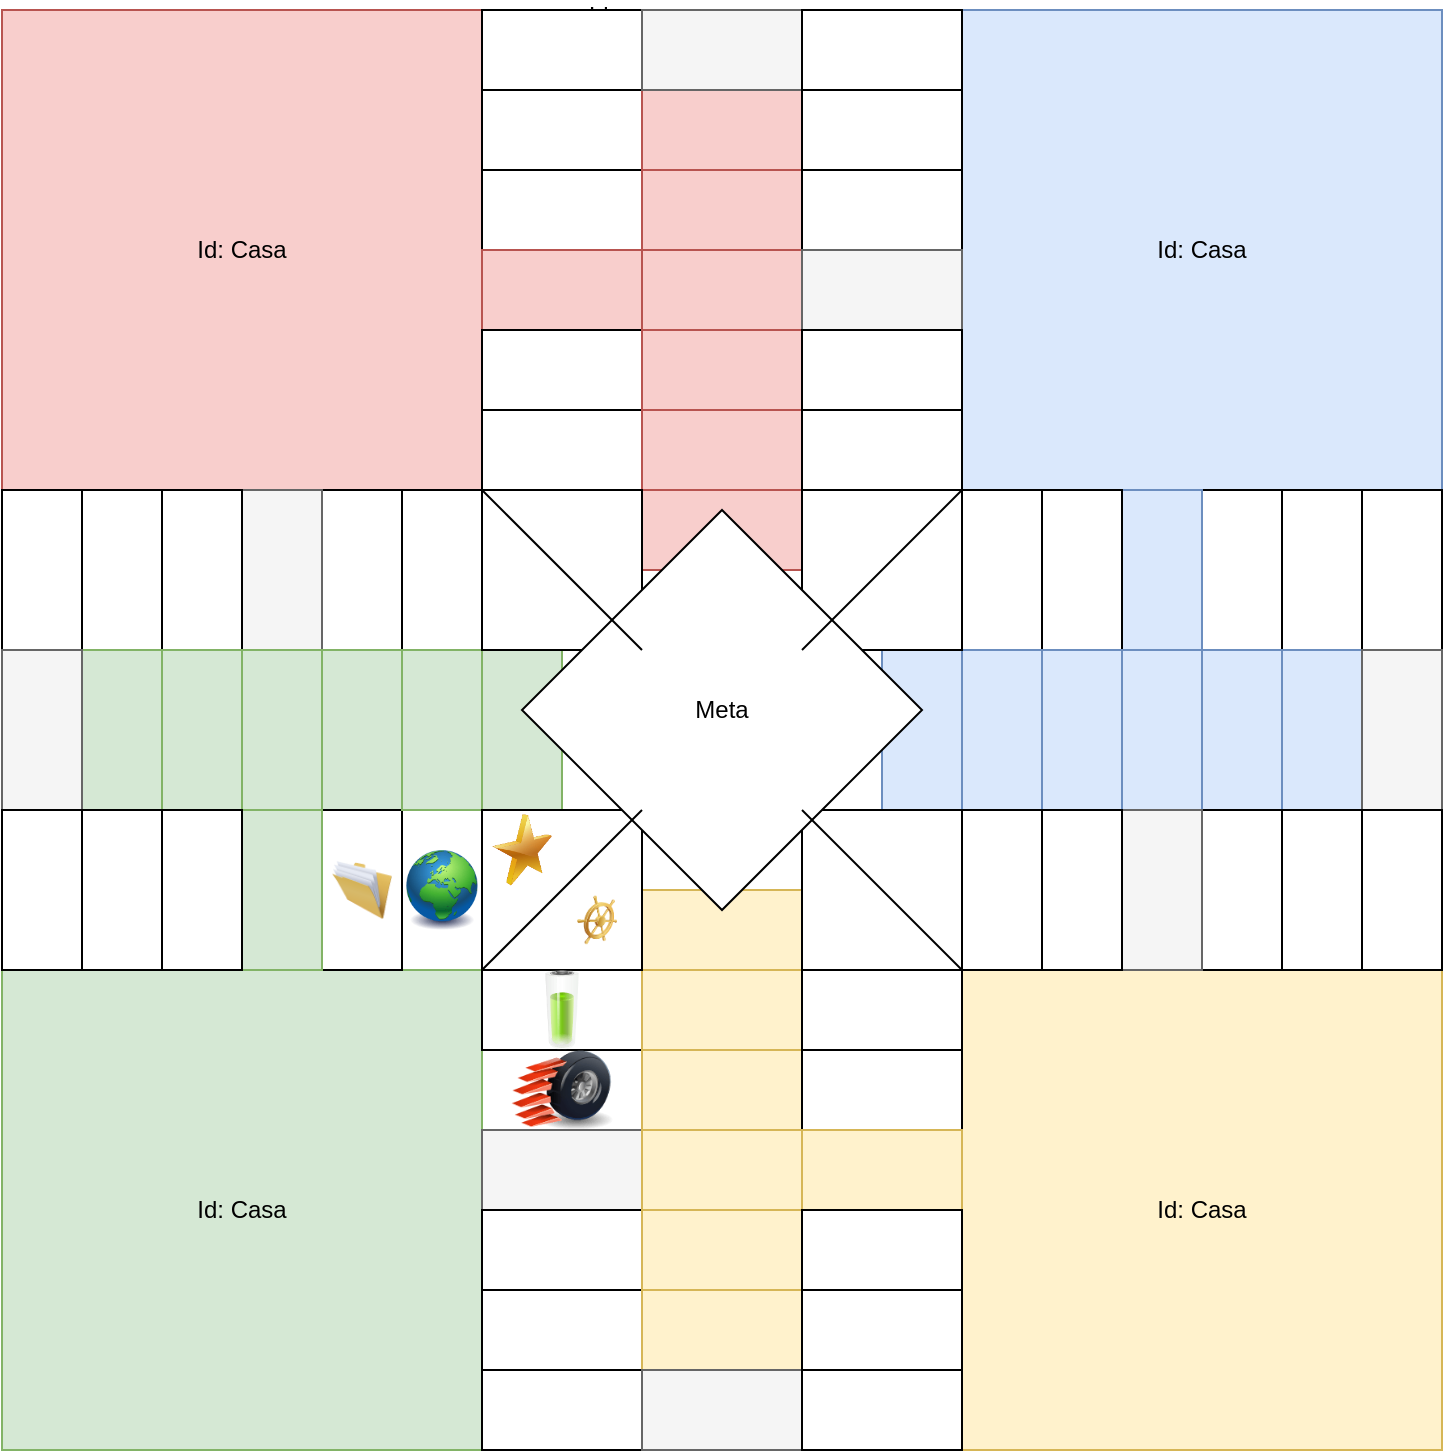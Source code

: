 <mxfile version="12.9.3" type="device"><diagram id="-DfSjUFf_TB5gH_5wYcO" name="Page-1"><mxGraphModel dx="1426" dy="794" grid="1" gridSize="10" guides="1" tooltips="1" connect="1" arrows="1" fold="1" page="1" pageScale="1" pageWidth="850" pageHeight="1100" math="0" shadow="0"><root><mxCell id="0"/><mxCell id="1" parent="0"/><mxCell id="UOg90cspTJbYKnHVNOwC-1" value="" style="whiteSpace=wrap;html=1;aspect=fixed;" vertex="1" parent="1"><mxGeometry x="80" y="80" width="720" height="720" as="geometry"/></mxCell><mxCell id="UOg90cspTJbYKnHVNOwC-2" value="Id: Tablero" style="text;html=1;strokeColor=none;fillColor=none;align=center;verticalAlign=middle;whiteSpace=wrap;rounded=0;" vertex="1" parent="1"><mxGeometry x="360" y="80" width="40" height="20" as="geometry"/></mxCell><mxCell id="UOg90cspTJbYKnHVNOwC-3" value="Id: Casa" style="whiteSpace=wrap;html=1;aspect=fixed;fillColor=#f8cecc;strokeColor=#b85450;" vertex="1" parent="1"><mxGeometry x="80" y="80" width="240" height="240" as="geometry"/></mxCell><mxCell id="UOg90cspTJbYKnHVNOwC-4" value="Id: Casa" style="whiteSpace=wrap;html=1;aspect=fixed;fillColor=#dae8fc;strokeColor=#6c8ebf;" vertex="1" parent="1"><mxGeometry x="560" y="80" width="240" height="240" as="geometry"/></mxCell><mxCell id="UOg90cspTJbYKnHVNOwC-5" value="Id: Casa" style="whiteSpace=wrap;html=1;aspect=fixed;fillColor=#fff2cc;strokeColor=#d6b656;" vertex="1" parent="1"><mxGeometry x="560" y="560" width="240" height="240" as="geometry"/></mxCell><mxCell id="UOg90cspTJbYKnHVNOwC-6" value="Id: Casa" style="whiteSpace=wrap;html=1;aspect=fixed;fillColor=#d5e8d4;strokeColor=#82b366;" vertex="1" parent="1"><mxGeometry x="80" y="560" width="240" height="240" as="geometry"/></mxCell><mxCell id="UOg90cspTJbYKnHVNOwC-8" value="" style="endArrow=none;html=1;entryX=1;entryY=0;entryDx=0;entryDy=0;exitX=0;exitY=1;exitDx=0;exitDy=0;" edge="1" parent="1" source="UOg90cspTJbYKnHVNOwC-7" target="UOg90cspTJbYKnHVNOwC-7"><mxGeometry width="50" height="50" relative="1" as="geometry"><mxPoint x="410" y="450" as="sourcePoint"/><mxPoint x="460" y="400" as="targetPoint"/></mxGeometry></mxCell><mxCell id="UOg90cspTJbYKnHVNOwC-9" value="" style="endArrow=none;html=1;entryX=0;entryY=0;entryDx=0;entryDy=0;exitX=1;exitY=1;exitDx=0;exitDy=0;" edge="1" parent="1" source="UOg90cspTJbYKnHVNOwC-7" target="UOg90cspTJbYKnHVNOwC-7"><mxGeometry width="50" height="50" relative="1" as="geometry"><mxPoint x="410" y="450" as="sourcePoint"/><mxPoint x="460" y="400" as="targetPoint"/></mxGeometry></mxCell><mxCell id="UOg90cspTJbYKnHVNOwC-11" value="META" style="text;html=1;align=center;verticalAlign=middle;resizable=0;points=[];labelBackgroundColor=#ffffff;" vertex="1" connectable="0" parent="UOg90cspTJbYKnHVNOwC-9"><mxGeometry x="-0.06" y="1" relative="1" as="geometry"><mxPoint x="-2.62" y="-64.04" as="offset"/></mxGeometry></mxCell><mxCell id="UOg90cspTJbYKnHVNOwC-13" value="" style="rounded=0;whiteSpace=wrap;html=1;" vertex="1" parent="1"><mxGeometry x="320" y="80" width="80" height="40" as="geometry"/></mxCell><mxCell id="UOg90cspTJbYKnHVNOwC-14" value="" style="rounded=0;whiteSpace=wrap;html=1;" vertex="1" parent="1"><mxGeometry x="320" y="120" width="80" height="40" as="geometry"/></mxCell><mxCell id="UOg90cspTJbYKnHVNOwC-15" value="" style="rounded=0;whiteSpace=wrap;html=1;" vertex="1" parent="1"><mxGeometry x="320" y="160" width="80" height="40" as="geometry"/></mxCell><mxCell id="UOg90cspTJbYKnHVNOwC-16" value="" style="rounded=0;whiteSpace=wrap;html=1;fillColor=#f8cecc;strokeColor=#b85450;" vertex="1" parent="1"><mxGeometry x="320" y="200" width="80" height="40" as="geometry"/></mxCell><mxCell id="UOg90cspTJbYKnHVNOwC-17" value="" style="rounded=0;whiteSpace=wrap;html=1;" vertex="1" parent="1"><mxGeometry x="320" y="240" width="80" height="40" as="geometry"/></mxCell><mxCell id="UOg90cspTJbYKnHVNOwC-18" value="" style="rounded=0;whiteSpace=wrap;html=1;fillColor=#f8cecc;strokeColor=#b85450;" vertex="1" parent="1"><mxGeometry x="400" y="240" width="80" height="40" as="geometry"/></mxCell><mxCell id="UOg90cspTJbYKnHVNOwC-20" value="" style="rounded=0;whiteSpace=wrap;html=1;fillColor=#f8cecc;strokeColor=#b85450;" vertex="1" parent="1"><mxGeometry x="400" y="200" width="80" height="40" as="geometry"/></mxCell><mxCell id="UOg90cspTJbYKnHVNOwC-24" value="" style="rounded=0;whiteSpace=wrap;html=1;fillColor=#f8cecc;strokeColor=#b85450;" vertex="1" parent="1"><mxGeometry x="400" y="160" width="80" height="40" as="geometry"/></mxCell><mxCell id="UOg90cspTJbYKnHVNOwC-25" value="" style="rounded=0;whiteSpace=wrap;html=1;fillColor=#f8cecc;strokeColor=#b85450;" vertex="1" parent="1"><mxGeometry x="400" y="120" width="80" height="40" as="geometry"/></mxCell><mxCell id="UOg90cspTJbYKnHVNOwC-26" value="" style="rounded=0;whiteSpace=wrap;html=1;fillColor=#f5f5f5;strokeColor=#666666;fontColor=#333333;" vertex="1" parent="1"><mxGeometry x="400" y="80" width="80" height="40" as="geometry"/></mxCell><mxCell id="UOg90cspTJbYKnHVNOwC-27" value="" style="rounded=0;whiteSpace=wrap;html=1;" vertex="1" parent="1"><mxGeometry x="480" y="80" width="80" height="40" as="geometry"/></mxCell><mxCell id="UOg90cspTJbYKnHVNOwC-28" value="" style="rounded=0;whiteSpace=wrap;html=1;" vertex="1" parent="1"><mxGeometry x="480" y="120" width="80" height="40" as="geometry"/></mxCell><mxCell id="UOg90cspTJbYKnHVNOwC-29" value="" style="rounded=0;whiteSpace=wrap;html=1;" vertex="1" parent="1"><mxGeometry x="480" y="160" width="80" height="40" as="geometry"/></mxCell><mxCell id="UOg90cspTJbYKnHVNOwC-30" value="" style="rounded=0;whiteSpace=wrap;html=1;fillColor=#f5f5f5;strokeColor=#666666;fontColor=#333333;" vertex="1" parent="1"><mxGeometry x="480" y="200" width="80" height="40" as="geometry"/></mxCell><mxCell id="UOg90cspTJbYKnHVNOwC-31" value="" style="rounded=0;whiteSpace=wrap;html=1;" vertex="1" parent="1"><mxGeometry x="480" y="240" width="80" height="40" as="geometry"/></mxCell><mxCell id="UOg90cspTJbYKnHVNOwC-33" value="" style="rounded=0;whiteSpace=wrap;html=1;rotation=-90;" vertex="1" parent="1"><mxGeometry x="220" y="340" width="80" height="40" as="geometry"/></mxCell><mxCell id="UOg90cspTJbYKnHVNOwC-21" value="" style="rounded=0;whiteSpace=wrap;html=1;" vertex="1" parent="1"><mxGeometry x="320" y="280" width="80" height="40" as="geometry"/></mxCell><mxCell id="UOg90cspTJbYKnHVNOwC-19" value="" style="rounded=0;whiteSpace=wrap;html=1;fillColor=#f8cecc;strokeColor=#b85450;" vertex="1" parent="1"><mxGeometry x="400" y="280" width="80" height="40" as="geometry"/></mxCell><mxCell id="UOg90cspTJbYKnHVNOwC-40" value="" style="rounded=0;whiteSpace=wrap;html=1;rotation=-90;fillColor=#f5f5f5;strokeColor=#666666;fontColor=#333333;" vertex="1" parent="1"><mxGeometry x="180" y="340" width="80" height="40" as="geometry"/></mxCell><mxCell id="UOg90cspTJbYKnHVNOwC-41" value="" style="rounded=0;whiteSpace=wrap;html=1;rotation=-90;" vertex="1" parent="1"><mxGeometry x="140" y="340" width="80" height="40" as="geometry"/></mxCell><mxCell id="UOg90cspTJbYKnHVNOwC-42" value="" style="rounded=0;whiteSpace=wrap;html=1;rotation=-90;" vertex="1" parent="1"><mxGeometry x="100" y="340" width="80" height="40" as="geometry"/></mxCell><mxCell id="UOg90cspTJbYKnHVNOwC-43" value="" style="rounded=0;whiteSpace=wrap;html=1;rotation=-90;" vertex="1" parent="1"><mxGeometry x="60" y="340" width="80" height="40" as="geometry"/></mxCell><mxCell id="UOg90cspTJbYKnHVNOwC-44" value="" style="rounded=0;whiteSpace=wrap;html=1;rotation=-90;fillColor=#d5e8d4;strokeColor=#82b366;" vertex="1" parent="1"><mxGeometry x="220" y="420" width="80" height="40" as="geometry"/></mxCell><mxCell id="UOg90cspTJbYKnHVNOwC-45" value="" style="rounded=0;whiteSpace=wrap;html=1;rotation=-90;fillColor=#d5e8d4;strokeColor=#82b366;" vertex="1" parent="1"><mxGeometry x="180" y="420" width="80" height="40" as="geometry"/></mxCell><mxCell id="UOg90cspTJbYKnHVNOwC-46" value="" style="rounded=0;whiteSpace=wrap;html=1;rotation=-90;fillColor=#d5e8d4;strokeColor=#82b366;" vertex="1" parent="1"><mxGeometry x="140" y="420" width="80" height="40" as="geometry"/></mxCell><mxCell id="UOg90cspTJbYKnHVNOwC-47" value="" style="rounded=0;whiteSpace=wrap;html=1;rotation=-90;fillColor=#d5e8d4;strokeColor=#82b366;" vertex="1" parent="1"><mxGeometry x="100" y="420" width="80" height="40" as="geometry"/></mxCell><mxCell id="UOg90cspTJbYKnHVNOwC-48" value="" style="rounded=0;whiteSpace=wrap;html=1;rotation=-90;fillColor=#f5f5f5;strokeColor=#666666;fontColor=#333333;" vertex="1" parent="1"><mxGeometry x="60" y="420" width="80" height="40" as="geometry"/></mxCell><mxCell id="UOg90cspTJbYKnHVNOwC-49" value="" style="rounded=0;whiteSpace=wrap;html=1;rotation=-90;" vertex="1" parent="1"><mxGeometry x="220" y="500" width="80" height="40" as="geometry"/></mxCell><mxCell id="UOg90cspTJbYKnHVNOwC-50" value="" style="rounded=0;whiteSpace=wrap;html=1;rotation=-90;fillColor=#d5e8d4;strokeColor=#82b366;" vertex="1" parent="1"><mxGeometry x="180" y="500" width="80" height="40" as="geometry"/></mxCell><mxCell id="UOg90cspTJbYKnHVNOwC-51" value="" style="rounded=0;whiteSpace=wrap;html=1;rotation=-90;" vertex="1" parent="1"><mxGeometry x="140" y="500" width="80" height="40" as="geometry"/></mxCell><mxCell id="UOg90cspTJbYKnHVNOwC-52" value="" style="rounded=0;whiteSpace=wrap;html=1;rotation=-90;" vertex="1" parent="1"><mxGeometry x="100" y="500" width="80" height="40" as="geometry"/></mxCell><mxCell id="UOg90cspTJbYKnHVNOwC-53" value="" style="rounded=0;whiteSpace=wrap;html=1;rotation=-90;" vertex="1" parent="1"><mxGeometry x="60" y="500" width="80" height="40" as="geometry"/></mxCell><mxCell id="UOg90cspTJbYKnHVNOwC-55" value="" style="rounded=0;whiteSpace=wrap;html=1;" vertex="1" parent="1"><mxGeometry x="480" y="280" width="80" height="40" as="geometry"/></mxCell><mxCell id="UOg90cspTJbYKnHVNOwC-57" value="" style="rounded=0;whiteSpace=wrap;html=1;rotation=-90;" vertex="1" parent="1"><mxGeometry x="260" y="340" width="80" height="40" as="geometry"/></mxCell><mxCell id="UOg90cspTJbYKnHVNOwC-58" value="" style="rounded=0;whiteSpace=wrap;html=1;rotation=-90;fillColor=#d5e8d4;strokeColor=#82b366;" vertex="1" parent="1"><mxGeometry x="260" y="420" width="80" height="40" as="geometry"/></mxCell><mxCell id="UOg90cspTJbYKnHVNOwC-59" value="" style="image;html=1;labelBackgroundColor=#ffffff;image=img/lib/clip_art/general/Earth_globe_128x128.png;fontFamily=Helvetica;fontSize=12;fontColor=#000000;align=center;strokeColor=#000000;fillColor=#ffffff;" vertex="1" parent="1"><mxGeometry x="260" y="500" width="80" height="40" as="geometry"/></mxCell><mxCell id="UOg90cspTJbYKnHVNOwC-60" value="" style="rounded=0;whiteSpace=wrap;html=1;rotation=-90;fillColor=#d5e8d4;strokeColor=#82b366;" vertex="1" parent="1"><mxGeometry x="300" y="420" width="80" height="40" as="geometry"/></mxCell><mxCell id="UOg90cspTJbYKnHVNOwC-62" value="" style="rounded=0;whiteSpace=wrap;html=1;fillColor=#f8cecc;strokeColor=#b85450;" vertex="1" parent="1"><mxGeometry x="400" y="320" width="80" height="40" as="geometry"/></mxCell><mxCell id="UOg90cspTJbYKnHVNOwC-63" value="" style="rounded=0;whiteSpace=wrap;html=1;rotation=-90;" vertex="1" parent="1"><mxGeometry x="700" y="340" width="80" height="40" as="geometry"/></mxCell><mxCell id="UOg90cspTJbYKnHVNOwC-64" value="" style="rounded=0;whiteSpace=wrap;html=1;rotation=-90;" vertex="1" parent="1"><mxGeometry x="660" y="340" width="80" height="40" as="geometry"/></mxCell><mxCell id="UOg90cspTJbYKnHVNOwC-65" value="" style="rounded=0;whiteSpace=wrap;html=1;rotation=-90;fillColor=#dae8fc;strokeColor=#6c8ebf;" vertex="1" parent="1"><mxGeometry x="620" y="340" width="80" height="40" as="geometry"/></mxCell><mxCell id="UOg90cspTJbYKnHVNOwC-66" value="" style="rounded=0;whiteSpace=wrap;html=1;rotation=-90;" vertex="1" parent="1"><mxGeometry x="580" y="340" width="80" height="40" as="geometry"/></mxCell><mxCell id="UOg90cspTJbYKnHVNOwC-67" value="" style="rounded=0;whiteSpace=wrap;html=1;rotation=-90;" vertex="1" parent="1"><mxGeometry x="540" y="340" width="80" height="40" as="geometry"/></mxCell><mxCell id="UOg90cspTJbYKnHVNOwC-68" value="" style="rounded=0;whiteSpace=wrap;html=1;rotation=-90;fillColor=#dae8fc;strokeColor=#6c8ebf;" vertex="1" parent="1"><mxGeometry x="700" y="420" width="80" height="40" as="geometry"/></mxCell><mxCell id="UOg90cspTJbYKnHVNOwC-69" value="" style="rounded=0;whiteSpace=wrap;html=1;rotation=-90;fillColor=#dae8fc;strokeColor=#6c8ebf;" vertex="1" parent="1"><mxGeometry x="660" y="420" width="80" height="40" as="geometry"/></mxCell><mxCell id="UOg90cspTJbYKnHVNOwC-70" value="" style="rounded=0;whiteSpace=wrap;html=1;rotation=-90;fillColor=#dae8fc;strokeColor=#6c8ebf;" vertex="1" parent="1"><mxGeometry x="620" y="420" width="80" height="40" as="geometry"/></mxCell><mxCell id="UOg90cspTJbYKnHVNOwC-71" value="" style="rounded=0;whiteSpace=wrap;html=1;rotation=-90;fillColor=#dae8fc;strokeColor=#6c8ebf;" vertex="1" parent="1"><mxGeometry x="580" y="420" width="80" height="40" as="geometry"/></mxCell><mxCell id="UOg90cspTJbYKnHVNOwC-72" value="" style="rounded=0;whiteSpace=wrap;html=1;rotation=-90;fillColor=#dae8fc;strokeColor=#6c8ebf;" vertex="1" parent="1"><mxGeometry x="540" y="420" width="80" height="40" as="geometry"/></mxCell><mxCell id="UOg90cspTJbYKnHVNOwC-73" value="" style="rounded=0;whiteSpace=wrap;html=1;rotation=-90;" vertex="1" parent="1"><mxGeometry x="700" y="500" width="80" height="40" as="geometry"/></mxCell><mxCell id="UOg90cspTJbYKnHVNOwC-74" value="" style="rounded=0;whiteSpace=wrap;html=1;rotation=-90;" vertex="1" parent="1"><mxGeometry x="660" y="500" width="80" height="40" as="geometry"/></mxCell><mxCell id="UOg90cspTJbYKnHVNOwC-75" value="" style="rounded=0;whiteSpace=wrap;html=1;rotation=-90;fillColor=#f5f5f5;strokeColor=#666666;fontColor=#333333;" vertex="1" parent="1"><mxGeometry x="620" y="500" width="80" height="40" as="geometry"/></mxCell><mxCell id="UOg90cspTJbYKnHVNOwC-76" value="" style="rounded=0;whiteSpace=wrap;html=1;rotation=-90;" vertex="1" parent="1"><mxGeometry x="580" y="500" width="80" height="40" as="geometry"/></mxCell><mxCell id="UOg90cspTJbYKnHVNOwC-77" value="" style="rounded=0;whiteSpace=wrap;html=1;rotation=-90;" vertex="1" parent="1"><mxGeometry x="540" y="500" width="80" height="40" as="geometry"/></mxCell><mxCell id="UOg90cspTJbYKnHVNOwC-78" value="" style="rounded=0;whiteSpace=wrap;html=1;rotation=-90;" vertex="1" parent="1"><mxGeometry x="740" y="340" width="80" height="40" as="geometry"/></mxCell><mxCell id="UOg90cspTJbYKnHVNOwC-79" value="" style="rounded=0;whiteSpace=wrap;html=1;rotation=-90;fillColor=#f5f5f5;strokeColor=#666666;fontColor=#333333;" vertex="1" parent="1"><mxGeometry x="740" y="420" width="80" height="40" as="geometry"/></mxCell><mxCell id="UOg90cspTJbYKnHVNOwC-80" value="" style="rounded=0;whiteSpace=wrap;html=1;rotation=-90;" vertex="1" parent="1"><mxGeometry x="740" y="500" width="80" height="40" as="geometry"/></mxCell><mxCell id="UOg90cspTJbYKnHVNOwC-82" value="" style="rounded=0;whiteSpace=wrap;html=1;" vertex="1" parent="1"><mxGeometry x="320" y="560" width="80" height="40" as="geometry"/></mxCell><mxCell id="UOg90cspTJbYKnHVNOwC-120" value="" style="edgeStyle=orthogonalEdgeStyle;rounded=0;orthogonalLoop=1;jettySize=auto;html=1;" edge="1" parent="1" source="UOg90cspTJbYKnHVNOwC-83" target="UOg90cspTJbYKnHVNOwC-93"><mxGeometry relative="1" as="geometry"/></mxCell><mxCell id="UOg90cspTJbYKnHVNOwC-83" value="" style="image;html=1;labelBackgroundColor=#ffffff;image=img/lib/clip_art/general/Tire_128x128.png;fontFamily=Helvetica;fontSize=12;fontColor=#000000;align=center;strokeColor=#000000;fillColor=#ffffff;" vertex="1" parent="1"><mxGeometry x="320" y="600" width="80" height="40" as="geometry"/></mxCell><mxCell id="UOg90cspTJbYKnHVNOwC-84" value="" style="rounded=0;whiteSpace=wrap;html=1;fillColor=#f5f5f5;strokeColor=#666666;fontColor=#333333;" vertex="1" parent="1"><mxGeometry x="320" y="640" width="80" height="40" as="geometry"/></mxCell><mxCell id="UOg90cspTJbYKnHVNOwC-85" value="" style="rounded=0;whiteSpace=wrap;html=1;" vertex="1" parent="1"><mxGeometry x="320" y="680" width="80" height="40" as="geometry"/></mxCell><mxCell id="UOg90cspTJbYKnHVNOwC-86" value="" style="rounded=0;whiteSpace=wrap;html=1;" vertex="1" parent="1"><mxGeometry x="320" y="720" width="80" height="40" as="geometry"/></mxCell><mxCell id="UOg90cspTJbYKnHVNOwC-87" value="" style="rounded=0;whiteSpace=wrap;html=1;fillColor=#fff2cc;strokeColor=#d6b656;" vertex="1" parent="1"><mxGeometry x="400" y="720" width="80" height="40" as="geometry"/></mxCell><mxCell id="UOg90cspTJbYKnHVNOwC-88" value="" style="rounded=0;whiteSpace=wrap;html=1;fillColor=#fff2cc;strokeColor=#d6b656;" vertex="1" parent="1"><mxGeometry x="400" y="680" width="80" height="40" as="geometry"/></mxCell><mxCell id="UOg90cspTJbYKnHVNOwC-89" value="" style="rounded=0;whiteSpace=wrap;html=1;fillColor=#fff2cc;strokeColor=#d6b656;" vertex="1" parent="1"><mxGeometry x="400" y="640" width="80" height="40" as="geometry"/></mxCell><mxCell id="UOg90cspTJbYKnHVNOwC-90" value="" style="rounded=0;whiteSpace=wrap;html=1;fillColor=#fff2cc;strokeColor=#d6b656;" vertex="1" parent="1"><mxGeometry x="400" y="600" width="80" height="40" as="geometry"/></mxCell><mxCell id="UOg90cspTJbYKnHVNOwC-91" value="" style="rounded=0;whiteSpace=wrap;html=1;fillColor=#fff2cc;strokeColor=#d6b656;" vertex="1" parent="1"><mxGeometry x="400" y="560" width="80" height="40" as="geometry"/></mxCell><mxCell id="UOg90cspTJbYKnHVNOwC-92" value="" style="rounded=0;whiteSpace=wrap;html=1;" vertex="1" parent="1"><mxGeometry x="480" y="560" width="80" height="40" as="geometry"/></mxCell><mxCell id="UOg90cspTJbYKnHVNOwC-93" value="" style="rounded=0;whiteSpace=wrap;html=1;" vertex="1" parent="1"><mxGeometry x="480" y="600" width="80" height="40" as="geometry"/></mxCell><mxCell id="UOg90cspTJbYKnHVNOwC-94" value="" style="rounded=0;whiteSpace=wrap;html=1;fillColor=#fff2cc;strokeColor=#d6b656;" vertex="1" parent="1"><mxGeometry x="480" y="640" width="80" height="40" as="geometry"/></mxCell><mxCell id="UOg90cspTJbYKnHVNOwC-95" value="" style="rounded=0;whiteSpace=wrap;html=1;" vertex="1" parent="1"><mxGeometry x="480" y="680" width="80" height="40" as="geometry"/></mxCell><mxCell id="UOg90cspTJbYKnHVNOwC-96" value="" style="rounded=0;whiteSpace=wrap;html=1;" vertex="1" parent="1"><mxGeometry x="480" y="720" width="80" height="40" as="geometry"/></mxCell><mxCell id="UOg90cspTJbYKnHVNOwC-97" value="" style="rounded=0;whiteSpace=wrap;html=1;" vertex="1" parent="1"><mxGeometry x="320" y="760" width="80" height="40" as="geometry"/></mxCell><mxCell id="UOg90cspTJbYKnHVNOwC-98" value="" style="rounded=0;whiteSpace=wrap;html=1;fillColor=#f5f5f5;strokeColor=#666666;fontColor=#333333;" vertex="1" parent="1"><mxGeometry x="400" y="760" width="80" height="40" as="geometry"/></mxCell><mxCell id="UOg90cspTJbYKnHVNOwC-99" value="" style="rounded=0;whiteSpace=wrap;html=1;" vertex="1" parent="1"><mxGeometry x="480" y="760" width="80" height="40" as="geometry"/></mxCell><mxCell id="UOg90cspTJbYKnHVNOwC-100" value="" style="rounded=0;whiteSpace=wrap;html=1;fillColor=#fff2cc;strokeColor=#d6b656;" vertex="1" parent="1"><mxGeometry x="400" y="520" width="80" height="40" as="geometry"/></mxCell><mxCell id="UOg90cspTJbYKnHVNOwC-101" value="" style="rounded=0;whiteSpace=wrap;html=1;rotation=-90;fillColor=#dae8fc;strokeColor=#6c8ebf;" vertex="1" parent="1"><mxGeometry x="500" y="420" width="80" height="40" as="geometry"/></mxCell><mxCell id="UOg90cspTJbYKnHVNOwC-102" value="" style="whiteSpace=wrap;html=1;aspect=fixed;" vertex="1" parent="1"><mxGeometry x="320" y="320" width="80" height="80" as="geometry"/></mxCell><mxCell id="UOg90cspTJbYKnHVNOwC-103" value="" style="whiteSpace=wrap;html=1;aspect=fixed;" vertex="1" parent="1"><mxGeometry x="480" y="320" width="80" height="80" as="geometry"/></mxCell><mxCell id="UOg90cspTJbYKnHVNOwC-104" value="" style="whiteSpace=wrap;html=1;aspect=fixed;" vertex="1" parent="1"><mxGeometry x="320" y="480" width="80" height="80" as="geometry"/></mxCell><mxCell id="UOg90cspTJbYKnHVNOwC-105" value="" style="whiteSpace=wrap;html=1;aspect=fixed;" vertex="1" parent="1"><mxGeometry x="480" y="480" width="80" height="80" as="geometry"/></mxCell><mxCell id="UOg90cspTJbYKnHVNOwC-7" value="Meta" style="rhombus;whiteSpace=wrap;html=1;" vertex="1" parent="1"><mxGeometry x="340" y="330" width="200" height="200" as="geometry"/></mxCell><mxCell id="UOg90cspTJbYKnHVNOwC-108" value="" style="endArrow=none;html=1;exitX=0;exitY=0;exitDx=0;exitDy=0;entryX=1;entryY=1;entryDx=0;entryDy=0;" edge="1" parent="1" source="UOg90cspTJbYKnHVNOwC-102" target="UOg90cspTJbYKnHVNOwC-102"><mxGeometry width="50" height="50" relative="1" as="geometry"><mxPoint x="410" y="440" as="sourcePoint"/><mxPoint x="460" y="390" as="targetPoint"/></mxGeometry></mxCell><mxCell id="UOg90cspTJbYKnHVNOwC-109" value="" style="endArrow=none;html=1;entryX=0;entryY=1;entryDx=0;entryDy=0;exitX=0;exitY=1;exitDx=0;exitDy=0;" edge="1" parent="1" source="UOg90cspTJbYKnHVNOwC-103" target="UOg90cspTJbYKnHVNOwC-4"><mxGeometry width="50" height="50" relative="1" as="geometry"><mxPoint x="410" y="440" as="sourcePoint"/><mxPoint x="460" y="390" as="targetPoint"/></mxGeometry></mxCell><mxCell id="UOg90cspTJbYKnHVNOwC-110" value="" style="endArrow=none;html=1;exitX=0;exitY=1;exitDx=0;exitDy=0;entryX=1;entryY=0;entryDx=0;entryDy=0;" edge="1" parent="1" source="UOg90cspTJbYKnHVNOwC-104" target="UOg90cspTJbYKnHVNOwC-104"><mxGeometry width="50" height="50" relative="1" as="geometry"><mxPoint x="410" y="440" as="sourcePoint"/><mxPoint x="460" y="390" as="targetPoint"/></mxGeometry></mxCell><mxCell id="UOg90cspTJbYKnHVNOwC-113" value="" style="endArrow=none;html=1;entryX=1;entryY=1;entryDx=0;entryDy=0;exitX=0;exitY=0;exitDx=0;exitDy=0;" edge="1" parent="1" source="UOg90cspTJbYKnHVNOwC-105" target="UOg90cspTJbYKnHVNOwC-105"><mxGeometry width="50" height="50" relative="1" as="geometry"><mxPoint x="410" y="440" as="sourcePoint"/><mxPoint x="460" y="390" as="targetPoint"/></mxGeometry></mxCell><mxCell id="UOg90cspTJbYKnHVNOwC-116" value="" style="image;html=1;labelBackgroundColor=#ffffff;image=img/lib/clip_art/general/Ships_Wheel_128x128.png;fontFamily=Helvetica;fontSize=12;fontColor=#000000;align=center;strokeColor=#000000;fillColor=#ffffff;" vertex="1" parent="1"><mxGeometry x="367.5" y="520" width="20" height="30" as="geometry"/></mxCell><mxCell id="UOg90cspTJbYKnHVNOwC-117" value="" style="image;html=1;labelBackgroundColor=#ffffff;image=img/lib/clip_art/general/Full_Folder_128x128.png" vertex="1" parent="1"><mxGeometry x="245" y="500" width="30" height="40" as="geometry"/></mxCell><mxCell id="UOg90cspTJbYKnHVNOwC-118" value="" style="image;html=1;labelBackgroundColor=#ffffff;image=img/lib/clip_art/general/Battery_75_128x128.png" vertex="1" parent="1"><mxGeometry x="332.5" y="560" width="55" height="40" as="geometry"/></mxCell><mxCell id="UOg90cspTJbYKnHVNOwC-121" value="" style="image;html=1;labelBackgroundColor=#ffffff;image=img/lib/clip_art/general/Star_128x128.png" vertex="1" parent="1"><mxGeometry x="325" y="480" width="30" height="40" as="geometry"/></mxCell></root></mxGraphModel></diagram></mxfile>